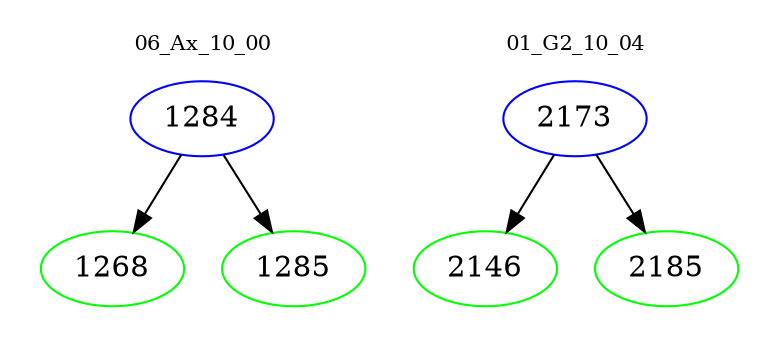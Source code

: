 digraph{
subgraph cluster_0 {
color = white
label = "06_Ax_10_00";
fontsize=10;
T0_1284 [label="1284", color="blue"]
T0_1284 -> T0_1268 [color="black"]
T0_1268 [label="1268", color="green"]
T0_1284 -> T0_1285 [color="black"]
T0_1285 [label="1285", color="green"]
}
subgraph cluster_1 {
color = white
label = "01_G2_10_04";
fontsize=10;
T1_2173 [label="2173", color="blue"]
T1_2173 -> T1_2146 [color="black"]
T1_2146 [label="2146", color="green"]
T1_2173 -> T1_2185 [color="black"]
T1_2185 [label="2185", color="green"]
}
}

